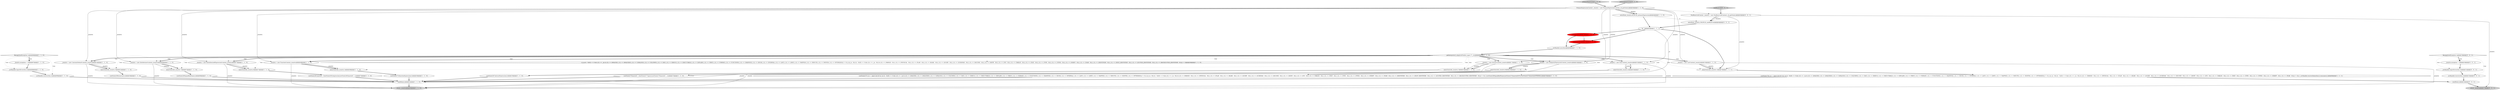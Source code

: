 digraph {
14 [style = filled, label = "setState(587)@@@7@@@['1', '0', '0']", fillcolor = red, shape = ellipse image = "AAA1AAABBB1BBB"];
23 [style = filled, label = "getInterpreter().adaptivePredict(_input,77,_ctx)@@@9@@@['1', '1', '0']", fillcolor = white, shape = diamond image = "AAA0AAABBB1BBB"];
11 [style = filled, label = "_localctx = new SubqueryExpressionContext(_localctx)@@@55@@@['1', '1', '0']", fillcolor = white, shape = ellipse image = "AAA0AAABBB1BBB"];
5 [style = filled, label = "_errHandler.reportError(this,re)@@@88@@@['1', '1', '0']", fillcolor = white, shape = ellipse image = "AAA0AAABBB1BBB"];
47 [style = filled, label = "return _localctx@@@27@@@['0', '0', '1']", fillcolor = lightgray, shape = ellipse image = "AAA0AAABBB3BBB"];
2 [style = filled, label = "enterOuterAlt(_localctx,2)@@@18@@@['1', '1', '0']", fillcolor = white, shape = ellipse image = "AAA0AAABBB1BBB"];
10 [style = filled, label = "{setState(568)constant()}@@@26@@@['1', '1', '0']", fillcolor = white, shape = ellipse image = "AAA0AAABBB1BBB"];
26 [style = filled, label = "enterOuterAlt(_localctx,8)@@@74@@@['1', '1', '0']", fillcolor = white, shape = ellipse image = "AAA0AAABBB1BBB"];
19 [style = filled, label = "_errHandler.recover(this,re)@@@89@@@['1', '1', '0']", fillcolor = white, shape = ellipse image = "AAA0AAABBB1BBB"];
30 [style = filled, label = "_localctx = new ConstantDefaultContext(_localctx)@@@24@@@['1', '1', '0']", fillcolor = white, shape = ellipse image = "AAA0AAABBB1BBB"];
28 [style = filled, label = "return _localctx@@@94@@@['1', '1', '0']", fillcolor = lightgray, shape = ellipse image = "AAA0AAABBB1BBB"];
36 [style = filled, label = "enterOuterAlt(_localctx,7)@@@67@@@['1', '1', '0']", fillcolor = white, shape = ellipse image = "AAA0AAABBB1BBB"];
34 [style = filled, label = "enterOuterAlt(_localctx,1)@@@7@@@['1', '1', '1']", fillcolor = white, shape = ellipse image = "AAA0AAABBB1BBB"];
6 [style = filled, label = "_localctx.exception = re@@@87@@@['1', '1', '0']", fillcolor = white, shape = ellipse image = "AAA0AAABBB1BBB"];
22 [style = filled, label = "{setState(581)match(T__0)setState(582)expression()setState(583)match(T__1)}@@@75@@@['1', '1', '0']", fillcolor = white, shape = ellipse image = "AAA0AAABBB1BBB"];
27 [style = filled, label = "{exitRule()}@@@91@@@['1', '1', '0']", fillcolor = white, shape = ellipse image = "AAA0AAABBB1BBB"];
7 [style = filled, label = "{setState(576)match(T__0)setState(577)query()setState(578)match(T__1)}@@@57@@@['1', '1', '0']", fillcolor = white, shape = ellipse image = "AAA0AAABBB1BBB"];
41 [style = filled, label = "NonReservedContext _localctx = new NonReservedContext(_ctx,getState())@@@3@@@['0', '0', '1']", fillcolor = white, shape = ellipse image = "AAA0AAABBB3BBB"];
48 [style = filled, label = "nonReserved['0', '0', '1']", fillcolor = lightgray, shape = diamond image = "AAA0AAABBB3BBB"];
24 [style = filled, label = "(((_la) & ~0x3f) == 0 && ((1L << _la) & ((1L << ANALYZE) | (1L << ANALYZED) | (1L << CATALOGS) | (1L << COLUMNS) | (1L << DAY) | (1L << DEBUG) | (1L << EXECUTABLE) | (1L << EXPLAIN) | (1L << FIRST) | (1L << FORMAT) | (1L << FUNCTIONS) | (1L << GRAPHVIZ) | (1L << HOUR) | (1L << INTERVAL) | (1L << LAST) | (1L << LIMIT) | (1L << MAPPED) | (1L << MINUTE) | (1L << MONTH) | (1L << OPTIMIZED))) != 0) || ((((_la - 65)) & ~0x3f) == 0 && ((1L << (_la - 65)) & ((1L << (PARSED - 65)) | (1L << (PHYSICAL - 65)) | (1L << (PLAN - 65)) | (1L << (RLIKE - 65)) | (1L << (QUERY - 65)) | (1L << (SCHEMAS - 65)) | (1L << (SECOND - 65)) | (1L << (SHOW - 65)) | (1L << (SYS - 65)) | (1L << (TABLES - 65)) | (1L << (TEXT - 65)) | (1L << (TYPE - 65)) | (1L << (TYPES - 65)) | (1L << (VERIFY - 65)) | (1L << (YEAR - 65)) | (1L << (IDENTIFIER - 65)) | (1L << (DIGIT_IDENTIFIER - 65)) | (1L << (QUOTED_IDENTIFIER - 65)) | (1L << (BACKQUOTED_IDENTIFIER - 65)))) != 0)@@@36@@@['1', '1', '0']", fillcolor = white, shape = diamond image = "AAA0AAABBB1BBB"];
13 [style = filled, label = "enterOuterAlt(_localctx,6)@@@56@@@['1', '1', '0']", fillcolor = white, shape = ellipse image = "AAA0AAABBB1BBB"];
25 [style = filled, label = "primaryExpression['1', '0', '0']", fillcolor = lightgray, shape = diamond image = "AAA0AAABBB1BBB"];
3 [style = filled, label = "PrimaryExpressionContext _localctx = new PrimaryExpressionContext(_ctx,getState())@@@3@@@['1', '1', '0']", fillcolor = white, shape = ellipse image = "AAA0AAABBB1BBB"];
17 [style = filled, label = "_localctx = new StarContext(_localctx)@@@31@@@['1', '1', '0']", fillcolor = white, shape = ellipse image = "AAA0AAABBB1BBB"];
16 [style = filled, label = "_localctx = new ParenthesizedExpressionContext(_localctx)@@@73@@@['1', '1', '0']", fillcolor = white, shape = ellipse image = "AAA0AAABBB1BBB"];
32 [style = filled, label = "enterOuterAlt(_localctx,3)@@@25@@@['1', '1', '0']", fillcolor = white, shape = ellipse image = "AAA0AAABBB1BBB"];
45 [style = filled, label = "_errHandler.reportError(this,re)@@@21@@@['0', '0', '1']", fillcolor = white, shape = ellipse image = "AAA0AAABBB3BBB"];
46 [style = filled, label = "RecognitionException re@@@19@@@['0', '0', '1']", fillcolor = white, shape = diamond image = "AAA0AAABBB3BBB"];
20 [style = filled, label = "RecognitionException re@@@86@@@['1', '1', '0']", fillcolor = white, shape = diamond image = "AAA0AAABBB1BBB"];
40 [style = filled, label = "_localctx.exception = re@@@20@@@['0', '0', '1']", fillcolor = white, shape = ellipse image = "AAA0AAABBB3BBB"];
42 [style = filled, label = "{exitRule()}@@@24@@@['0', '0', '1']", fillcolor = white, shape = ellipse image = "AAA0AAABBB3BBB"];
44 [style = filled, label = "enterRule(_localctx,106,RULE_nonReserved)@@@4@@@['0', '0', '1']", fillcolor = white, shape = ellipse image = "AAA0AAABBB3BBB"];
4 [style = filled, label = "{setState(754)_la = _input.LA(1)if (!((((_la) & ~0x3f) == 0 && ((1L << _la) & ((1L << ANALYZE) | (1L << ANALYZED) | (1L << CATALOGS) | (1L << COLUMNS) | (1L << DAY) | (1L << DEBUG) | (1L << EXECUTABLE) | (1L << EXPLAIN) | (1L << FIRST) | (1L << FORMAT) | (1L << FUNCTIONS) | (1L << GRAPHVIZ) | (1L << HOUR) | (1L << INTERVAL) | (1L << LAST) | (1L << LIMIT) | (1L << MAPPED) | (1L << MINUTE) | (1L << MONTH) | (1L << OPTIMIZED))) != 0) || ((((_la - 65)) & ~0x3f) == 0 && ((1L << (_la - 65)) & ((1L << (PARSED - 65)) | (1L << (PHYSICAL - 65)) | (1L << (PLAN - 65)) | (1L << (RLIKE - 65)) | (1L << (QUERY - 65)) | (1L << (SCHEMAS - 65)) | (1L << (SECOND - 65)) | (1L << (SHOW - 65)) | (1L << (SYS - 65)) | (1L << (TABLES - 65)) | (1L << (TEXT - 65)) | (1L << (TYPE - 65)) | (1L << (TYPES - 65)) | (1L << (VERIFY - 65)) | (1L << (YEAR - 65)))) != 0))) {_errHandler.recoverInline(this)}{consume()}}@@@8@@@['1', '1', '1']", fillcolor = white, shape = ellipse image = "AAA0AAABBB1BBB"];
39 [style = filled, label = "primaryExpression['0', '1', '0']", fillcolor = lightgray, shape = diamond image = "AAA0AAABBB2BBB"];
12 [style = filled, label = "_localctx = new DereferenceContext(_localctx)@@@66@@@['1', '1', '0']", fillcolor = white, shape = ellipse image = "AAA0AAABBB1BBB"];
29 [style = filled, label = "_localctx = new FunctionContext(_localctx)@@@48@@@['1', '1', '0']", fillcolor = white, shape = ellipse image = "AAA0AAABBB1BBB"];
21 [style = filled, label = "{setState(567)extractExpression()}@@@19@@@['1', '1', '0']", fillcolor = white, shape = ellipse image = "AAA0AAABBB1BBB"];
33 [style = filled, label = "enterRule(_localctx,60,RULE_primaryExpression)@@@4@@@['1', '1', '0']", fillcolor = white, shape = ellipse image = "AAA0AAABBB1BBB"];
1 [style = filled, label = "_localctx = new ExtractContext(_localctx)@@@17@@@['1', '1', '0']", fillcolor = white, shape = ellipse image = "AAA0AAABBB1BBB"];
35 [style = filled, label = "enterOuterAlt(_localctx,5)@@@49@@@['1', '1', '0']", fillcolor = white, shape = ellipse image = "AAA0AAABBB1BBB"];
0 [style = filled, label = "int _la@@@5@@@['1', '1', '1']", fillcolor = white, shape = ellipse image = "AAA0AAABBB1BBB"];
43 [style = filled, label = "_errHandler.recover(this,re)@@@22@@@['0', '0', '1']", fillcolor = white, shape = ellipse image = "AAA0AAABBB3BBB"];
31 [style = filled, label = "_localctx = new CastContext(_localctx)@@@10@@@['1', '1', '0']", fillcolor = white, shape = ellipse image = "AAA0AAABBB1BBB"];
38 [style = filled, label = "setState(585)@@@7@@@['0', '1', '0']", fillcolor = red, shape = ellipse image = "AAA1AAABBB2BBB"];
8 [style = filled, label = "_errHandler.sync(this)@@@8@@@['1', '1', '0']", fillcolor = white, shape = ellipse image = "AAA0AAABBB1BBB"];
18 [style = filled, label = "{setState(572)_la = _input.LA(1)if ((((_la) & ~0x3f) == 0 && ((1L << _la) & ((1L << ANALYZE) | (1L << ANALYZED) | (1L << CATALOGS) | (1L << COLUMNS) | (1L << DAY) | (1L << DEBUG) | (1L << EXECUTABLE) | (1L << EXPLAIN) | (1L << FIRST) | (1L << FORMAT) | (1L << FUNCTIONS) | (1L << GRAPHVIZ) | (1L << HOUR) | (1L << INTERVAL) | (1L << LAST) | (1L << LIMIT) | (1L << MAPPED) | (1L << MINUTE) | (1L << MONTH) | (1L << OPTIMIZED))) != 0) || ((((_la - 65)) & ~0x3f) == 0 && ((1L << (_la - 65)) & ((1L << (PARSED - 65)) | (1L << (PHYSICAL - 65)) | (1L << (PLAN - 65)) | (1L << (RLIKE - 65)) | (1L << (QUERY - 65)) | (1L << (SCHEMAS - 65)) | (1L << (SECOND - 65)) | (1L << (SHOW - 65)) | (1L << (SYS - 65)) | (1L << (TABLES - 65)) | (1L << (TEXT - 65)) | (1L << (TYPE - 65)) | (1L << (TYPES - 65)) | (1L << (VERIFY - 65)) | (1L << (YEAR - 65)) | (1L << (IDENTIFIER - 65)) | (1L << (DIGIT_IDENTIFIER - 65)) | (1L << (QUOTED_IDENTIFIER - 65)) | (1L << (BACKQUOTED_IDENTIFIER - 65)))) != 0)) {{setState(569)qualifiedName()setState(570)match(DOT)}}setState(574)match(ASTERISK)}@@@33@@@['1', '1', '0']", fillcolor = white, shape = ellipse image = "AAA0AAABBB1BBB"];
15 [style = filled, label = "{setState(580)qualifiedName()}@@@68@@@['1', '1', '0']", fillcolor = white, shape = ellipse image = "AAA0AAABBB1BBB"];
37 [style = filled, label = "enterOuterAlt(_localctx,4)@@@32@@@['1', '1', '0']", fillcolor = white, shape = ellipse image = "AAA0AAABBB1BBB"];
9 [style = filled, label = "{setState(575)functionExpression()}@@@50@@@['1', '1', '0']", fillcolor = white, shape = ellipse image = "AAA0AAABBB1BBB"];
3->41 [style = dashed, label="0"];
27->28 [style = bold, label=""];
43->42 [style = bold, label=""];
26->22 [style = bold, label=""];
33->0 [style = bold, label=""];
23->29 [style = bold, label=""];
30->32 [style = solid, label="_localctx"];
0->14 [style = bold, label=""];
41->44 [style = solid, label="_localctx"];
45->43 [style = bold, label=""];
11->13 [style = bold, label=""];
16->26 [style = solid, label="_localctx"];
3->29 [style = solid, label="_localctx"];
23->17 [style = bold, label=""];
23->12 [style = bold, label=""];
23->29 [style = dotted, label="true"];
23->17 [style = dotted, label="true"];
46->40 [style = dotted, label="true"];
48->41 [style = bold, label=""];
23->30 [style = bold, label=""];
8->23 [style = bold, label=""];
33->44 [style = dashed, label="0"];
11->13 [style = solid, label="_localctx"];
25->3 [style = bold, label=""];
16->26 [style = bold, label=""];
3->33 [style = bold, label=""];
3->12 [style = solid, label="_localctx"];
17->37 [style = bold, label=""];
23->2 [style = dotted, label="true"];
32->10 [style = bold, label=""];
0->38 [style = bold, label=""];
20->5 [style = dotted, label="true"];
0->34 [style = bold, label=""];
3->1 [style = solid, label="_localctx"];
23->1 [style = dotted, label="true"];
2->21 [style = bold, label=""];
16->28 [style = solid, label="_localctx"];
23->11 [style = dotted, label="true"];
46->45 [style = dotted, label="true"];
14->8 [style = bold, label=""];
3->30 [style = solid, label="_localctx"];
29->35 [style = bold, label=""];
46->40 [style = bold, label=""];
23->24 [style = dotted, label="true"];
17->37 [style = solid, label="_localctx"];
12->28 [style = solid, label="_localctx"];
20->6 [style = dotted, label="true"];
23->31 [style = bold, label=""];
23->16 [style = dotted, label="true"];
21->27 [style = bold, label=""];
31->34 [style = solid, label="_localctx"];
35->9 [style = bold, label=""];
31->28 [style = solid, label="_localctx"];
12->36 [style = bold, label=""];
42->47 [style = bold, label=""];
30->32 [style = bold, label=""];
17->28 [style = solid, label="_localctx"];
31->34 [style = bold, label=""];
9->27 [style = bold, label=""];
23->32 [style = dotted, label="true"];
5->19 [style = bold, label=""];
6->5 [style = bold, label=""];
41->34 [style = solid, label="_localctx"];
3->11 [style = solid, label="_localctx"];
23->13 [style = dotted, label="true"];
14->38 [style = dashed, label="0"];
23->35 [style = dotted, label="true"];
23->36 [style = dotted, label="true"];
1->2 [style = bold, label=""];
11->28 [style = solid, label="_localctx"];
38->8 [style = bold, label=""];
20->19 [style = dotted, label="true"];
23->11 [style = bold, label=""];
3->33 [style = solid, label="_localctx"];
23->16 [style = bold, label=""];
3->31 [style = solid, label="_localctx"];
10->27 [style = bold, label=""];
12->36 [style = solid, label="_localctx"];
36->15 [style = bold, label=""];
4->42 [style = bold, label=""];
39->3 [style = bold, label=""];
23->30 [style = dotted, label="true"];
20->6 [style = bold, label=""];
23->37 [style = dotted, label="true"];
23->26 [style = dotted, label="true"];
1->28 [style = solid, label="_localctx"];
0->18 [style = solid, label="_la"];
3->17 [style = solid, label="_localctx"];
3->16 [style = solid, label="_localctx"];
18->27 [style = bold, label=""];
22->27 [style = bold, label=""];
29->35 [style = solid, label="_localctx"];
13->7 [style = bold, label=""];
19->27 [style = bold, label=""];
4->27 [style = bold, label=""];
7->27 [style = bold, label=""];
30->28 [style = solid, label="_localctx"];
29->28 [style = solid, label="_localctx"];
23->1 [style = bold, label=""];
34->4 [style = bold, label=""];
37->18 [style = bold, label=""];
40->45 [style = bold, label=""];
23->12 [style = dotted, label="true"];
15->27 [style = bold, label=""];
23->31 [style = dotted, label="true"];
41->44 [style = bold, label=""];
41->47 [style = solid, label="_localctx"];
23->34 [style = dotted, label="true"];
46->43 [style = dotted, label="true"];
44->0 [style = bold, label=""];
1->2 [style = solid, label="_localctx"];
}
